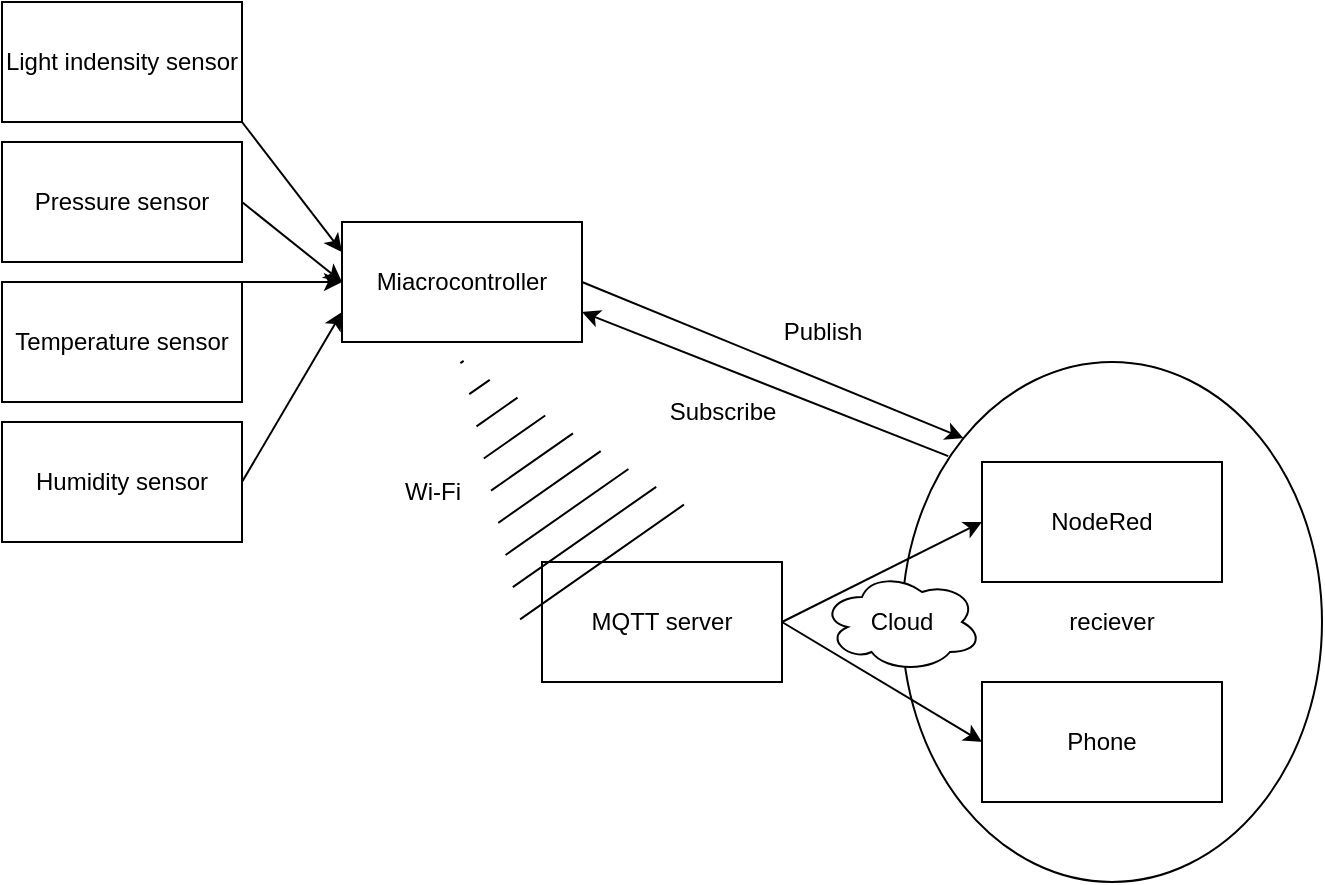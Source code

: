 <mxfile version="22.1.22" type="device">
  <diagram name="Page-1" id="QW2sTxVKurb5xVBjDxKU">
    <mxGraphModel dx="490" dy="348" grid="1" gridSize="10" guides="1" tooltips="1" connect="1" arrows="1" fold="1" page="1" pageScale="1" pageWidth="827" pageHeight="1169" math="0" shadow="0">
      <root>
        <mxCell id="0" />
        <mxCell id="1" parent="0" />
        <mxCell id="3eYbyAgVcaboL_V7UxuV-33" style="rounded=0;orthogonalLoop=1;jettySize=auto;html=1;exitX=0.11;exitY=0.181;exitDx=0;exitDy=0;entryX=1;entryY=0.75;entryDx=0;entryDy=0;exitPerimeter=0;" edge="1" parent="1" source="3eYbyAgVcaboL_V7UxuV-25" target="3eYbyAgVcaboL_V7UxuV-2">
          <mxGeometry relative="1" as="geometry" />
        </mxCell>
        <mxCell id="3eYbyAgVcaboL_V7UxuV-25" value="reciever" style="ellipse;whiteSpace=wrap;html=1;" vertex="1" parent="1">
          <mxGeometry x="510" y="260" width="210" height="260" as="geometry" />
        </mxCell>
        <mxCell id="3eYbyAgVcaboL_V7UxuV-21" style="rounded=0;orthogonalLoop=1;jettySize=auto;html=1;exitX=1;exitY=0.5;exitDx=0;exitDy=0;entryX=0;entryY=0.5;entryDx=0;entryDy=0;" edge="1" parent="1" source="3eYbyAgVcaboL_V7UxuV-1" target="3eYbyAgVcaboL_V7UxuV-18">
          <mxGeometry relative="1" as="geometry" />
        </mxCell>
        <mxCell id="3eYbyAgVcaboL_V7UxuV-22" style="rounded=0;orthogonalLoop=1;jettySize=auto;html=1;exitX=1;exitY=0.5;exitDx=0;exitDy=0;entryX=0;entryY=0.5;entryDx=0;entryDy=0;" edge="1" parent="1" source="3eYbyAgVcaboL_V7UxuV-1" target="3eYbyAgVcaboL_V7UxuV-19">
          <mxGeometry relative="1" as="geometry" />
        </mxCell>
        <mxCell id="3eYbyAgVcaboL_V7UxuV-1" value="MQTT server" style="rounded=0;whiteSpace=wrap;html=1;" vertex="1" parent="1">
          <mxGeometry x="330" y="360" width="120" height="60" as="geometry" />
        </mxCell>
        <mxCell id="3eYbyAgVcaboL_V7UxuV-31" style="rounded=0;orthogonalLoop=1;jettySize=auto;html=1;exitX=1;exitY=0.5;exitDx=0;exitDy=0;entryX=0;entryY=0;entryDx=0;entryDy=0;" edge="1" parent="1" source="3eYbyAgVcaboL_V7UxuV-2" target="3eYbyAgVcaboL_V7UxuV-25">
          <mxGeometry relative="1" as="geometry" />
        </mxCell>
        <mxCell id="3eYbyAgVcaboL_V7UxuV-2" value="Miacrocontroller" style="rounded=0;whiteSpace=wrap;html=1;" vertex="1" parent="1">
          <mxGeometry x="230" y="190" width="120" height="60" as="geometry" />
        </mxCell>
        <mxCell id="3eYbyAgVcaboL_V7UxuV-3" value="" style="shape=mxgraph.arrows2.wedgeArrowDashed2;html=1;bendable=0;startWidth=50;stepSize=15;rounded=0;exitX=0.25;exitY=0;exitDx=0;exitDy=0;" edge="1" parent="1" source="3eYbyAgVcaboL_V7UxuV-1">
          <mxGeometry width="100" height="100" relative="1" as="geometry">
            <mxPoint x="190" y="360" as="sourcePoint" />
            <mxPoint x="290" y="260" as="targetPoint" />
          </mxGeometry>
        </mxCell>
        <mxCell id="3eYbyAgVcaboL_V7UxuV-4" value="Wi-Fi" style="text;html=1;align=center;verticalAlign=middle;resizable=0;points=[];autosize=1;strokeColor=none;fillColor=none;" vertex="1" parent="1">
          <mxGeometry x="250" y="310" width="50" height="30" as="geometry" />
        </mxCell>
        <mxCell id="3eYbyAgVcaboL_V7UxuV-15" style="rounded=0;orthogonalLoop=1;jettySize=auto;html=1;exitX=1;exitY=1;exitDx=0;exitDy=0;entryX=0;entryY=0.25;entryDx=0;entryDy=0;" edge="1" parent="1" source="3eYbyAgVcaboL_V7UxuV-6" target="3eYbyAgVcaboL_V7UxuV-2">
          <mxGeometry relative="1" as="geometry" />
        </mxCell>
        <mxCell id="3eYbyAgVcaboL_V7UxuV-6" value="Light indensity sensor" style="rounded=0;whiteSpace=wrap;html=1;" vertex="1" parent="1">
          <mxGeometry x="60" y="80" width="120" height="60" as="geometry" />
        </mxCell>
        <mxCell id="3eYbyAgVcaboL_V7UxuV-16" style="rounded=0;orthogonalLoop=1;jettySize=auto;html=1;exitX=1;exitY=0.5;exitDx=0;exitDy=0;entryX=0;entryY=0.5;entryDx=0;entryDy=0;" edge="1" parent="1" source="3eYbyAgVcaboL_V7UxuV-7" target="3eYbyAgVcaboL_V7UxuV-2">
          <mxGeometry relative="1" as="geometry" />
        </mxCell>
        <mxCell id="3eYbyAgVcaboL_V7UxuV-7" value="Pressure sensor" style="rounded=0;whiteSpace=wrap;html=1;" vertex="1" parent="1">
          <mxGeometry x="60" y="150" width="120" height="60" as="geometry" />
        </mxCell>
        <mxCell id="3eYbyAgVcaboL_V7UxuV-17" style="rounded=0;orthogonalLoop=1;jettySize=auto;html=1;exitX=1;exitY=0;exitDx=0;exitDy=0;entryX=0;entryY=0.5;entryDx=0;entryDy=0;" edge="1" parent="1" source="3eYbyAgVcaboL_V7UxuV-8" target="3eYbyAgVcaboL_V7UxuV-2">
          <mxGeometry relative="1" as="geometry" />
        </mxCell>
        <mxCell id="3eYbyAgVcaboL_V7UxuV-8" value="Temperature sensor" style="rounded=0;whiteSpace=wrap;html=1;" vertex="1" parent="1">
          <mxGeometry x="60" y="220" width="120" height="60" as="geometry" />
        </mxCell>
        <mxCell id="3eYbyAgVcaboL_V7UxuV-18" value="&lt;div style=&quot;text-align: start;&quot;&gt;&lt;span style=&quot;background-color: initial;&quot;&gt;NodeRed&lt;/span&gt;&lt;/div&gt;" style="rounded=0;whiteSpace=wrap;html=1;" vertex="1" parent="1">
          <mxGeometry x="550" y="310" width="120" height="60" as="geometry" />
        </mxCell>
        <mxCell id="3eYbyAgVcaboL_V7UxuV-19" value="Phone" style="rounded=0;whiteSpace=wrap;html=1;" vertex="1" parent="1">
          <mxGeometry x="550" y="420" width="120" height="60" as="geometry" />
        </mxCell>
        <mxCell id="3eYbyAgVcaboL_V7UxuV-24" value="Cloud" style="ellipse;shape=cloud;whiteSpace=wrap;html=1;" vertex="1" parent="1">
          <mxGeometry x="470" y="365" width="80" height="50" as="geometry" />
        </mxCell>
        <mxCell id="3eYbyAgVcaboL_V7UxuV-34" value="Publish" style="text;html=1;align=center;verticalAlign=middle;resizable=0;points=[];autosize=1;strokeColor=none;fillColor=none;" vertex="1" parent="1">
          <mxGeometry x="440" y="230" width="60" height="30" as="geometry" />
        </mxCell>
        <mxCell id="3eYbyAgVcaboL_V7UxuV-35" value="Subscribe" style="text;html=1;align=center;verticalAlign=middle;resizable=0;points=[];autosize=1;strokeColor=none;fillColor=none;" vertex="1" parent="1">
          <mxGeometry x="380" y="270" width="80" height="30" as="geometry" />
        </mxCell>
        <mxCell id="3eYbyAgVcaboL_V7UxuV-37" style="rounded=0;orthogonalLoop=1;jettySize=auto;html=1;exitX=1;exitY=0.5;exitDx=0;exitDy=0;entryX=0;entryY=0.75;entryDx=0;entryDy=0;" edge="1" parent="1" source="3eYbyAgVcaboL_V7UxuV-36" target="3eYbyAgVcaboL_V7UxuV-2">
          <mxGeometry relative="1" as="geometry" />
        </mxCell>
        <mxCell id="3eYbyAgVcaboL_V7UxuV-36" value="Humidity sensor" style="rounded=0;whiteSpace=wrap;html=1;" vertex="1" parent="1">
          <mxGeometry x="60" y="290" width="120" height="60" as="geometry" />
        </mxCell>
      </root>
    </mxGraphModel>
  </diagram>
</mxfile>
